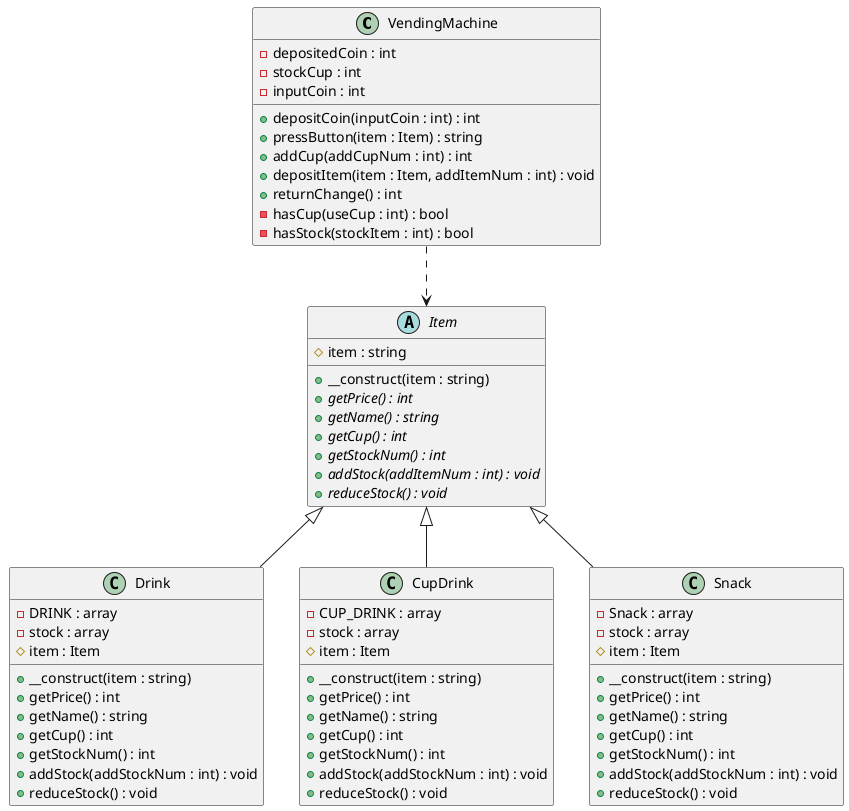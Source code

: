 @startuml
class VendingMachine {
  - depositedCoin : int
  - stockCup : int
  - inputCoin : int
  + depositCoin(inputCoin : int) : int
  + pressButton(item : Item) : string
  + addCup(addCupNum : int) : int
  + depositItem(item : Item, addItemNum : int) : void
  + returnChange() : int
  - hasCup(useCup : int) : bool
  - hasStock(stockItem : int) : bool
}

class Drink {
  - DRINK : array
  - stock : array
  # item : Item
  + __construct(item : string)
  + getPrice() : int
  + getName() : string
  + getCup() : int
  + getStockNum() : int
  + addStock(addStockNum : int) : void
  + reduceStock() : void
}
class CupDrink {
  - CUP_DRINK : array
  - stock : array
  # item : Item
  + __construct(item : string)
  + getPrice() : int
  + getName() : string
  + getCup() : int
  + getStockNum() : int
  + addStock(addStockNum : int) : void
  + reduceStock() : void
}
class Snack {
  - Snack : array
  - stock : array
  # item : Item
  + __construct(item : string)
  + getPrice() : int
  + getName() : string
  + getCup() : int
  + getStockNum() : int
  + addStock(addStockNum : int) : void
  + reduceStock() : void
}

abstract class Item {
  # item : string
  + __construct(item : string)
  {abstract} + getPrice() : int
  {abstract} + getName() : string
  {abstract} + getCup() : int
  {abstract} + getStockNum() : int
  {abstract} + addStock(addItemNum : int) : void
  {abstract} + reduceStock() : void
}

Item <|-- Drink
Item <|-- CupDrink
Item <|-- Snack
VendingMachine ..> Item
@enduml
